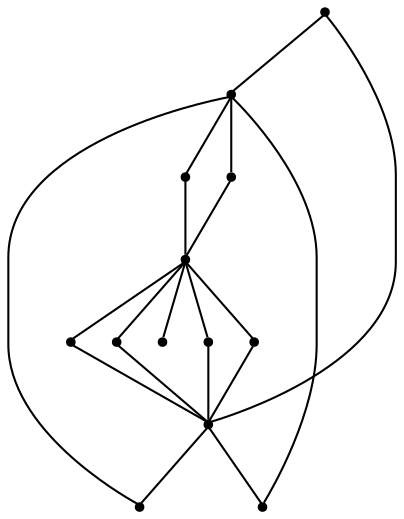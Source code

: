 graph {
  node [shape=point,comment="{\"directed\":false,\"doi\":\"10.1007/978-3-031-49272-3_14\",\"figure\":\"6\"}"]

  v0 [pos="1521.0454752169785,543.6281221225616"]
  v1 [pos="1520.272430823025,382.5596484980085"]
  v2 [pos="1408.705598145788,492.05908789143007"]
  v3 [pos="1356.317072045434,284.19084367714925"]
  v4 [pos="1356.317072045434,333.3774080672838"]
  v5 [pos="1356.317072045434,431.74595853758956"]
  v6 [pos="1356.317072045434,644.8866631953657"]
  v7 [pos="1308.2386324850618,493.44250055202207"]
  v8 [pos="1245.7588152613037,531.8064488899063"]
  v9 [pos="1192.3639388624624,382.5596484980085"]
  v10 [pos="1462.1131922281688,520.604850512912"]
  v11 [pos="1356.317072045434,382.5596484980085"]
  v12 [pos="1159.5753343375509,480.93226857717053"]

  v0 -- v6 [id="-1",pos="1521.0454752169785,543.6281221225616 1482.9821160613994,599.4872871399048 1430.773863125219,632.800532948916 1356.317072045434,644.8866631953657"]
  v1 -- v0 [id="-2",pos="1520.272430823025,382.5596484980085 1536.7490482921908,424.8617064560335 1537.657472427423,475.89421998833507 1521.0454752169785,543.6281221225616"]
  v1 -- v2 [id="-3",pos="1520.272430823025,382.5596484980085 1474.1348051534192,408.29254834811945 1438.34584472785,442.4475991078222 1408.705598145788,492.05908789143007"]
  v2 -- v6 [id="-4",pos="1408.705598145788,492.05908789143007 1371.5268810572222,532.0733580020058 1353.9657949184275,580.2804502043562 1356.317072045434,644.8866631953657"]
  v3 -- v1 [id="-5",pos="1356.317072045434,284.19084367714925 1469.0964404655435,285.920236678166 1503.6895571078862,309.54043724310645 1520.272430823025,382.5596484980085"]
  v4 -- v1 [id="-6",pos="1356.317072045434,333.3774080672838 1413.6210146280448,326.60557893038333 1466.1418682256283,341.29108042657117 1520.272430823025,382.5596484980085"]
  v5 -- v1 [id="-8",pos="1356.317072045434,431.74595853758956 1419.5094292837061,434.4964736295291 1472.105317214173,419.9067987043797 1520.272430823025,382.5596484980085"]
  v6 -- v7 [id="-9",pos="1356.317072045434,644.8866631953657 1351.9528399677827,593.336295910326 1337.2630252417193,545.2375570437748 1308.2386324850618,493.44250055202207"]
  v6 -- v8 [id="-10",pos="1356.317072045434,644.8866631953657 1312.9382934660696,616.6314682616878 1277.5617675176886,581.2345827182459 1245.7588152613037,531.8064488899063"]
  v7 -- v9 [id="-11",pos="1308.2386324850618,493.44250055202207 1286.1965659337225,449.54855786097676 1249.978256511857,413.89748073311125 1192.3639388624624,382.5596484980085"]
  v8 -- v9 [id="-12",pos="1245.7588152613037,531.8064488899063 1218.7192077862505,488.73351799180233 1201.3289201373925,441.6890939634082 1192.3639388624624,382.5596484980085"]
  v9 -- v12 [id="-13",pos="1192.3639388624624,382.5596484980085 1159.5753343375509,480.93226857717053 1159.5753343375509,480.93226857717053 1159.5753343375509,480.93226857717053"]
  v9 -- v11 [id="-14",pos="1192.3639388624624,382.5596484980085 1356.317072045434,382.5596484980085 1356.317072045434,382.5596484980085 1356.317072045434,382.5596484980085"]
  v9 -- v3 [id="-15",pos="1192.3639388624624,382.5596484980085 1208.9510094131695,322.3508028711109 1260.87171552452,289.7168638029117 1356.317072045434,284.19084367714925"]
  v9 -- v4 [id="-16",pos="1192.3639388624624,382.5596484980085 1227.233061031823,348.5087224961527 1279.1496974844408,332.0646412729318 1356.317072045434,333.3774080672838"]
  v9 -- v5 [id="-17",pos="1192.3639388624624,382.5596484980085 1234.8257724586233,410.9388115069352 1286.7466057468093,427.15372288143516 1356.317072045434,431.74595853758956"]
  v1 -- v10 [id="-18",pos="1520.272430823025,382.5596484980085 1462.1131922281688,520.604850512912 1462.1131922281688,520.604850512912 1462.1131922281688,520.604850512912"]
  v10 -- v6 [id="-19",pos="1462.1131922281688,520.604850512912 1356.317072045434,644.8866631953657 1356.317072045434,644.8866631953657 1356.317072045434,644.8866631953657"]
  v11 -- v1 [id="-20",pos="1356.317072045434,382.5596484980085 1520.272430823025,382.5596484980085 1520.272430823025,382.5596484980085 1520.272430823025,382.5596484980085"]
}